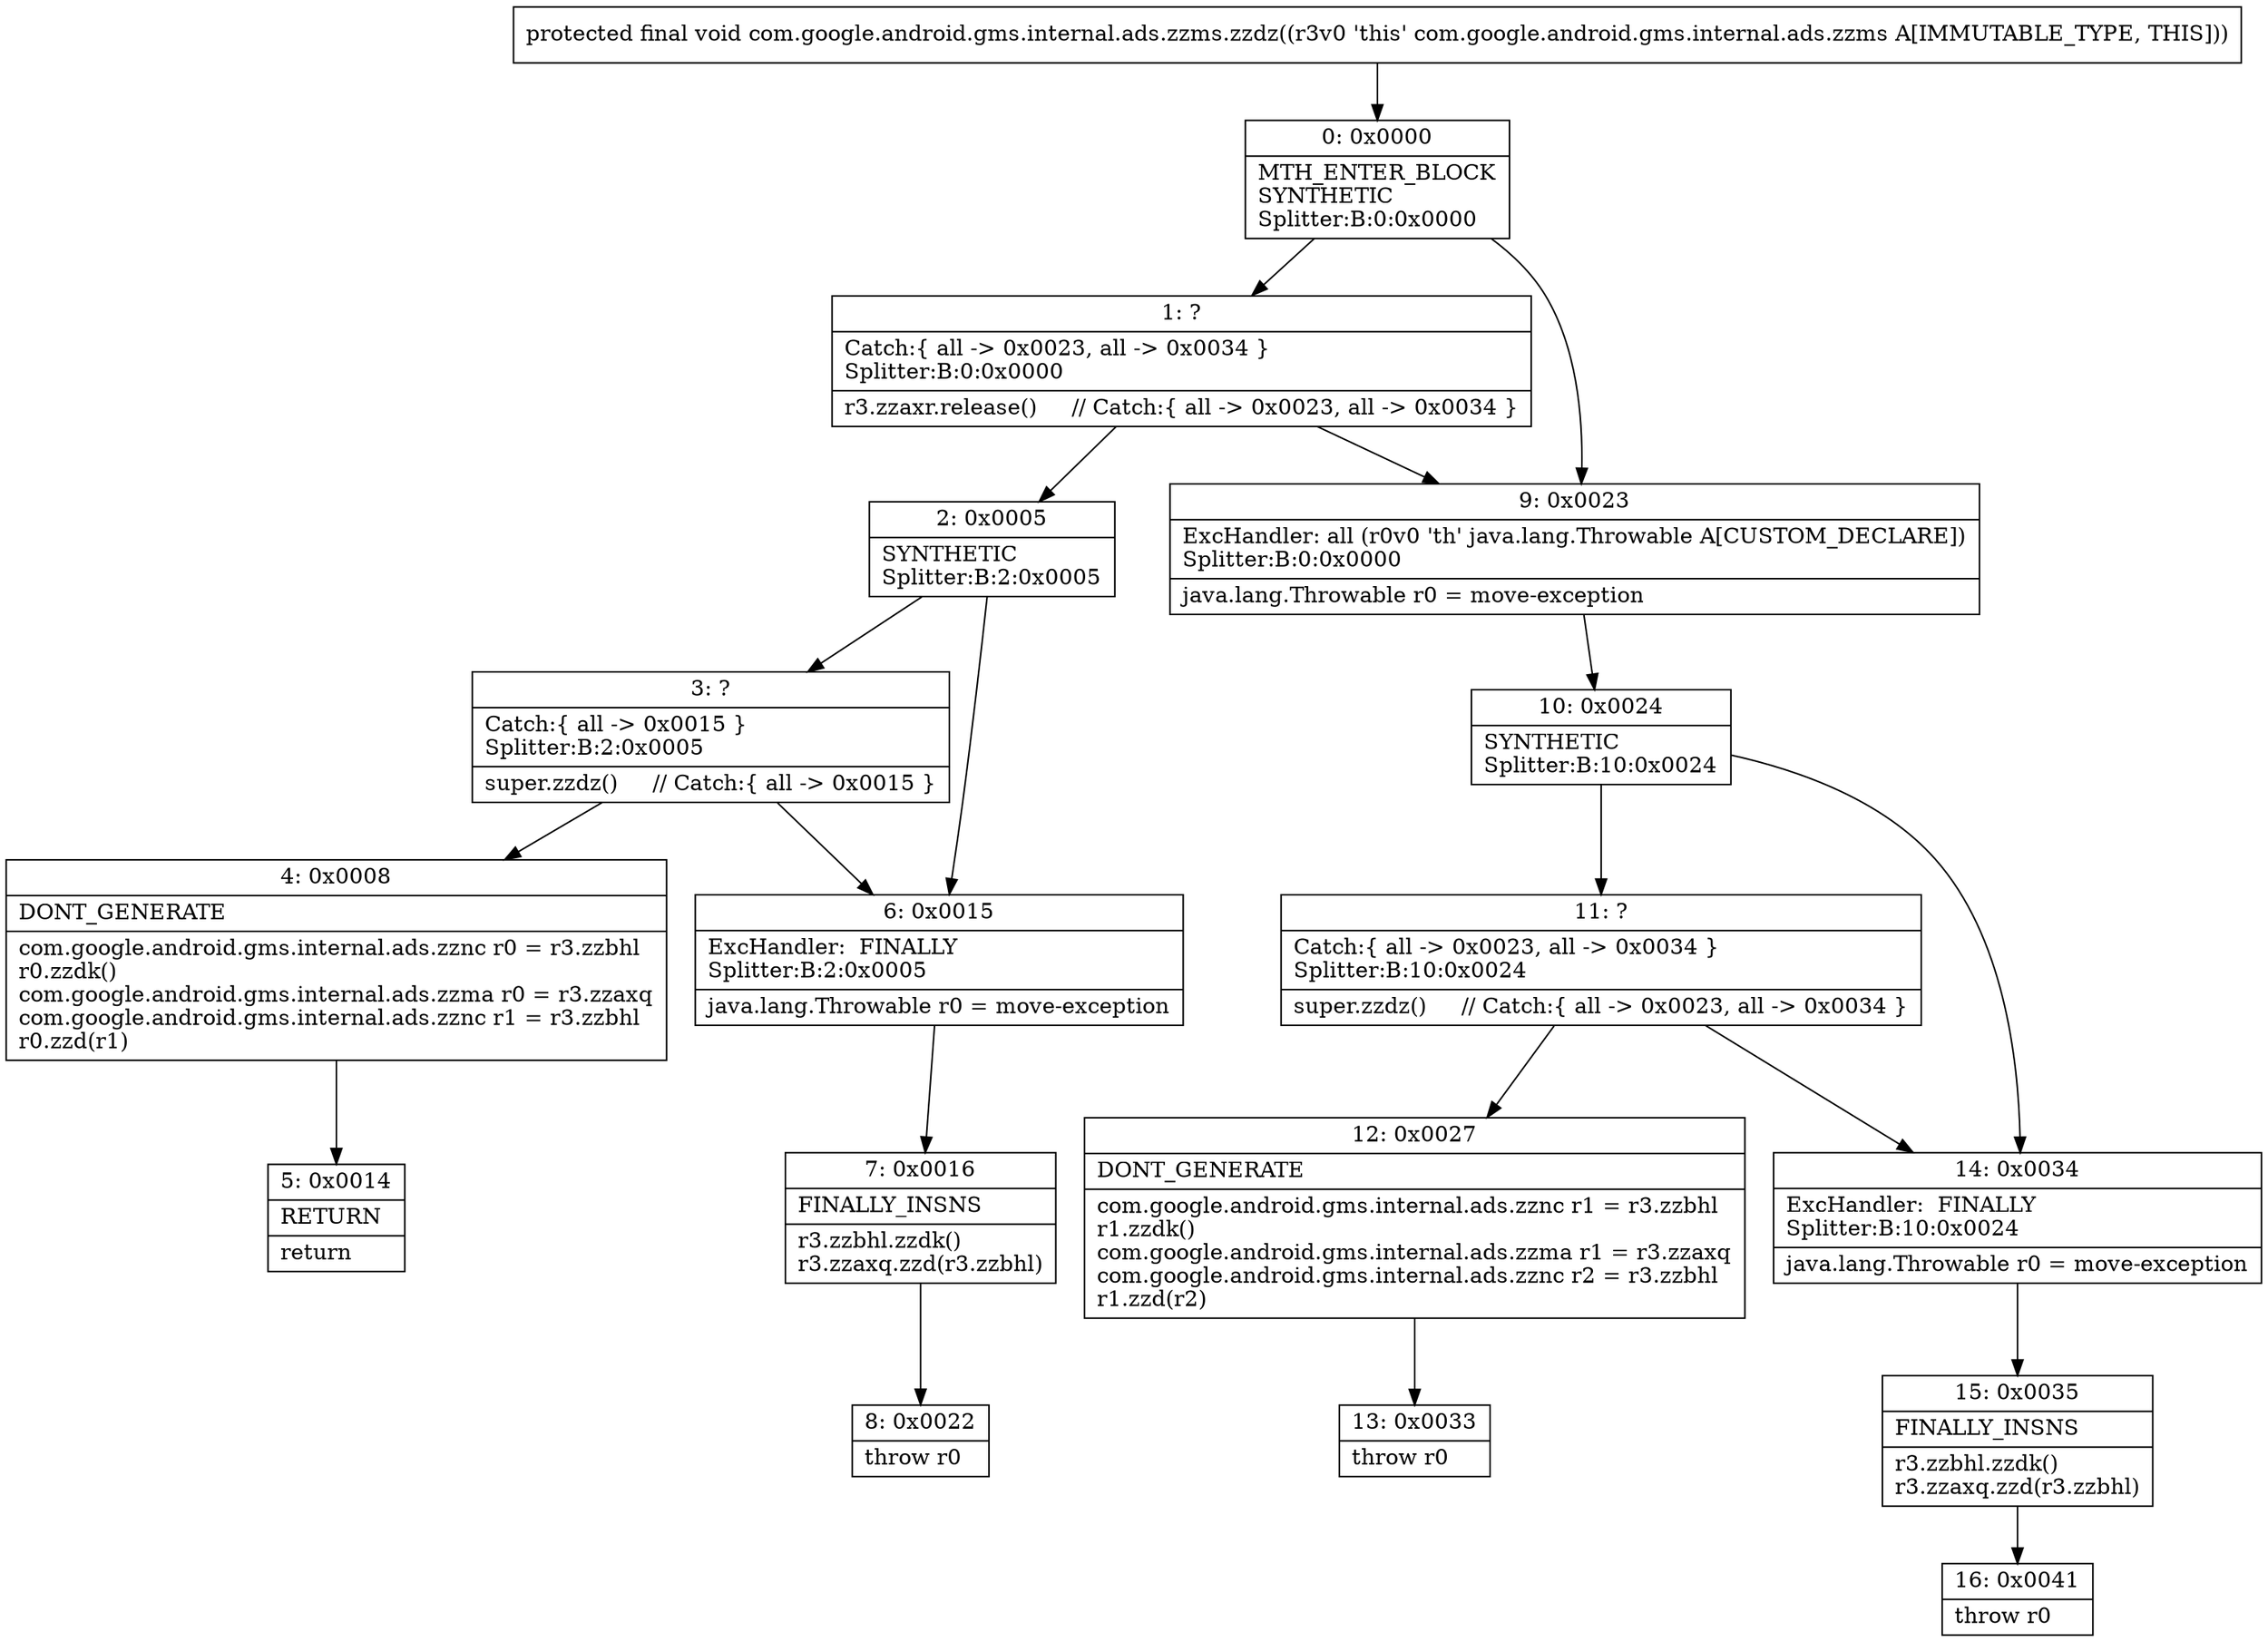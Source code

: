 digraph "CFG forcom.google.android.gms.internal.ads.zzms.zzdz()V" {
Node_0 [shape=record,label="{0\:\ 0x0000|MTH_ENTER_BLOCK\lSYNTHETIC\lSplitter:B:0:0x0000\l}"];
Node_1 [shape=record,label="{1\:\ ?|Catch:\{ all \-\> 0x0023, all \-\> 0x0034 \}\lSplitter:B:0:0x0000\l|r3.zzaxr.release()     \/\/ Catch:\{ all \-\> 0x0023, all \-\> 0x0034 \}\l}"];
Node_2 [shape=record,label="{2\:\ 0x0005|SYNTHETIC\lSplitter:B:2:0x0005\l}"];
Node_3 [shape=record,label="{3\:\ ?|Catch:\{ all \-\> 0x0015 \}\lSplitter:B:2:0x0005\l|super.zzdz()     \/\/ Catch:\{ all \-\> 0x0015 \}\l}"];
Node_4 [shape=record,label="{4\:\ 0x0008|DONT_GENERATE\l|com.google.android.gms.internal.ads.zznc r0 = r3.zzbhl\lr0.zzdk()\lcom.google.android.gms.internal.ads.zzma r0 = r3.zzaxq\lcom.google.android.gms.internal.ads.zznc r1 = r3.zzbhl\lr0.zzd(r1)\l}"];
Node_5 [shape=record,label="{5\:\ 0x0014|RETURN\l|return\l}"];
Node_6 [shape=record,label="{6\:\ 0x0015|ExcHandler:  FINALLY\lSplitter:B:2:0x0005\l|java.lang.Throwable r0 = move\-exception\l}"];
Node_7 [shape=record,label="{7\:\ 0x0016|FINALLY_INSNS\l|r3.zzbhl.zzdk()\lr3.zzaxq.zzd(r3.zzbhl)\l}"];
Node_8 [shape=record,label="{8\:\ 0x0022|throw r0\l}"];
Node_9 [shape=record,label="{9\:\ 0x0023|ExcHandler: all (r0v0 'th' java.lang.Throwable A[CUSTOM_DECLARE])\lSplitter:B:0:0x0000\l|java.lang.Throwable r0 = move\-exception\l}"];
Node_10 [shape=record,label="{10\:\ 0x0024|SYNTHETIC\lSplitter:B:10:0x0024\l}"];
Node_11 [shape=record,label="{11\:\ ?|Catch:\{ all \-\> 0x0023, all \-\> 0x0034 \}\lSplitter:B:10:0x0024\l|super.zzdz()     \/\/ Catch:\{ all \-\> 0x0023, all \-\> 0x0034 \}\l}"];
Node_12 [shape=record,label="{12\:\ 0x0027|DONT_GENERATE\l|com.google.android.gms.internal.ads.zznc r1 = r3.zzbhl\lr1.zzdk()\lcom.google.android.gms.internal.ads.zzma r1 = r3.zzaxq\lcom.google.android.gms.internal.ads.zznc r2 = r3.zzbhl\lr1.zzd(r2)\l}"];
Node_13 [shape=record,label="{13\:\ 0x0033|throw r0\l}"];
Node_14 [shape=record,label="{14\:\ 0x0034|ExcHandler:  FINALLY\lSplitter:B:10:0x0024\l|java.lang.Throwable r0 = move\-exception\l}"];
Node_15 [shape=record,label="{15\:\ 0x0035|FINALLY_INSNS\l|r3.zzbhl.zzdk()\lr3.zzaxq.zzd(r3.zzbhl)\l}"];
Node_16 [shape=record,label="{16\:\ 0x0041|throw r0\l}"];
MethodNode[shape=record,label="{protected final void com.google.android.gms.internal.ads.zzms.zzdz((r3v0 'this' com.google.android.gms.internal.ads.zzms A[IMMUTABLE_TYPE, THIS])) }"];
MethodNode -> Node_0;
Node_0 -> Node_1;
Node_0 -> Node_9;
Node_1 -> Node_2;
Node_1 -> Node_9;
Node_2 -> Node_3;
Node_2 -> Node_6;
Node_3 -> Node_4;
Node_3 -> Node_6;
Node_4 -> Node_5;
Node_6 -> Node_7;
Node_7 -> Node_8;
Node_9 -> Node_10;
Node_10 -> Node_11;
Node_10 -> Node_14;
Node_11 -> Node_12;
Node_11 -> Node_14;
Node_12 -> Node_13;
Node_14 -> Node_15;
Node_15 -> Node_16;
}

